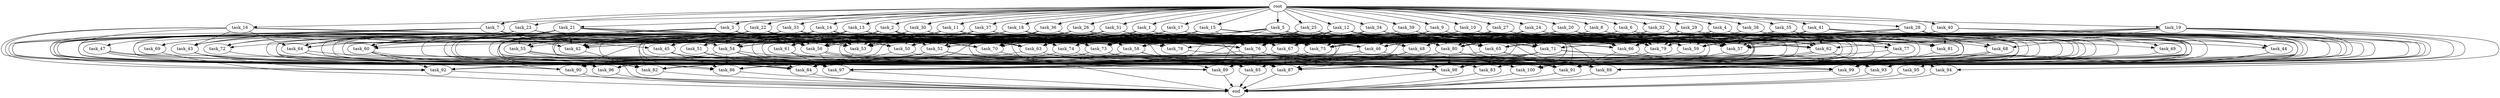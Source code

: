 digraph G {
  task_15 [size="4.897623e+11"];
  task_77 [size="4.621146e+11"];
  task_62 [size="5.679474e+11"];
  task_59 [size="6.602522e+11"];
  task_20 [size="1.311567e+11"];
  task_17 [size="4.278751e+11"];
  task_89 [size="3.451147e+11"];
  task_24 [size="1.450290e+11"];
  task_92 [size="9.554090e+10"];
  task_85 [size="9.668966e+11"];
  task_23 [size="1.381755e+10"];
  task_73 [size="8.057911e+11"];
  task_63 [size="9.380563e+11"];
  task_45 [size="8.883376e+10"];
  task_11 [size="5.954043e+11"];
  task_13 [size="6.374617e+11"];
  task_54 [size="9.290839e+11"];
  task_58 [size="9.110028e+11"];
  task_55 [size="8.577230e+11"];
  task_60 [size="4.272398e+11"];
  task_61 [size="8.511575e+11"];
  task_56 [size="4.531990e+11"];
  task_16 [size="5.234133e+11"];
  task_30 [size="3.353413e+11"];
  task_76 [size="6.852792e+11"];
  task_74 [size="6.239472e+11"];
  task_47 [size="9.079142e+11"];
  task_81 [size="2.744793e+11"];
  task_34 [size="1.912600e+11"];
  task_25 [size="2.847752e+11"];
  task_44 [size="3.099830e+11"];
  task_67 [size="9.095409e+11"];
  task_29 [size="7.390978e+11"];
  end [size="0.000000e+00"];
  task_66 [size="7.206588e+10"];
  task_2 [size="3.535552e+11"];
  task_4 [size="8.339406e+11"];
  task_86 [size="4.744298e+11"];
  task_64 [size="4.629610e+11"];
  task_36 [size="7.300439e+10"];
  task_71 [size="9.087668e+11"];
  task_94 [size="3.068493e+11"];
  task_95 [size="6.006786e+11"];
  task_96 [size="8.234317e+11"];
  task_48 [size="1.473547e+11"];
  task_53 [size="8.644139e+11"];
  task_5 [size="3.316794e+11"];
  task_79 [size="5.993077e+11"];
  task_52 [size="8.828566e+11"];
  task_31 [size="2.034697e+11"];
  task_1 [size="8.027062e+11"];
  task_82 [size="3.532193e+11"];
  task_19 [size="6.649188e+11"];
  task_40 [size="4.765078e+10"];
  task_57 [size="4.677565e+11"];
  task_83 [size="4.977495e+11"];
  task_6 [size="7.944406e+11"];
  task_80 [size="7.380212e+11"];
  task_22 [size="6.340804e+11"];
  task_99 [size="9.316859e+11"];
  task_100 [size="4.191719e+11"];
  task_84 [size="2.048861e+11"];
  task_90 [size="1.973967e+11"];
  task_49 [size="4.888160e+11"];
  task_3 [size="4.528049e+11"];
  task_14 [size="6.765818e+11"];
  task_18 [size="1.731842e+11"];
  task_42 [size="6.015021e+11"];
  task_10 [size="3.724874e+11"];
  task_70 [size="1.105516e+11"];
  task_78 [size="1.386003e+11"];
  task_50 [size="5.586964e+11"];
  task_21 [size="9.237272e+11"];
  task_32 [size="5.411691e+11"];
  task_51 [size="6.167621e+11"];
  task_46 [size="9.434281e+11"];
  task_12 [size="4.711072e+11"];
  task_9 [size="4.006256e+11"];
  task_93 [size="3.817787e+11"];
  task_43 [size="1.859530e+11"];
  task_26 [size="4.979976e+11"];
  task_41 [size="5.558806e+11"];
  task_27 [size="6.661228e+10"];
  task_68 [size="7.952608e+11"];
  task_65 [size="3.210986e+11"];
  task_39 [size="1.381734e+11"];
  task_38 [size="8.860302e+10"];
  task_72 [size="3.703101e+11"];
  task_98 [size="6.377652e+11"];
  task_28 [size="9.015887e+11"];
  task_69 [size="2.181715e+11"];
  task_88 [size="4.181621e+10"];
  task_91 [size="5.137097e+11"];
  task_8 [size="7.776751e+10"];
  task_75 [size="6.850525e+10"];
  task_33 [size="3.085463e+11"];
  root [size="0.000000e+00"];
  task_7 [size="1.530158e+11"];
  task_87 [size="4.331372e+10"];
  task_35 [size="8.280006e+11"];
  task_97 [size="6.407663e+11"];
  task_37 [size="9.685029e+11"];

  task_15 -> task_45 [size="1.269054e+07"];
  task_15 -> task_71 [size="8.261516e+07"];
  task_15 -> task_87 [size="2.406318e+06"];
  task_15 -> task_54 [size="5.806774e+07"];
  task_15 -> task_58 [size="3.036676e+08"];
  task_15 -> task_59 [size="5.078863e+07"];
  task_15 -> task_50 [size="5.586964e+07"];
  task_15 -> task_44 [size="7.749576e+07"];
  task_15 -> task_63 [size="7.215817e+07"];
  task_15 -> task_65 [size="1.689993e+07"];
  task_15 -> task_70 [size="1.005014e+07"];
  task_15 -> task_73 [size="8.057911e+07"];
  task_15 -> task_74 [size="1.039912e+08"];
  task_15 -> task_76 [size="6.229811e+07"];
  task_77 -> task_99 [size="7.166814e+07"];
  task_77 -> task_87 [size="2.406318e+06"];
  task_62 -> task_85 [size="1.074330e+08"];
  task_62 -> task_93 [size="2.386117e+07"];
  task_62 -> task_87 [size="2.406318e+06"];
  task_62 -> task_84 [size="1.280538e+07"];
  task_59 -> task_98 [size="5.314710e+07"];
  task_20 -> task_93 [size="2.386117e+07"];
  task_20 -> task_67 [size="1.010601e+08"];
  task_20 -> task_77 [size="9.242292e+07"];
  task_20 -> task_60 [size="7.120663e+07"];
  task_20 -> task_55 [size="2.144308e+08"];
  task_20 -> task_88 [size="2.090811e+06"];
  task_20 -> task_56 [size="2.665876e+07"];
  task_20 -> task_80 [size="5.677086e+07"];
  task_20 -> task_66 [size="4.239170e+06"];
  task_20 -> task_84 [size="1.280538e+07"];
  task_20 -> task_96 [size="1.176331e+08"];
  task_20 -> task_46 [size="5.549577e+07"];
  task_20 -> task_85 [size="1.074330e+08"];
  task_17 -> task_64 [size="6.613729e+07"];
  task_17 -> task_53 [size="4.322070e+07"];
  task_17 -> task_56 [size="2.665876e+07"];
  task_17 -> task_77 [size="9.242292e+07"];
  task_17 -> task_62 [size="5.679474e+07"];
  task_17 -> task_66 [size="4.239170e+06"];
  task_17 -> task_78 [size="3.465009e+07"];
  task_17 -> task_82 [size="2.207621e+07"];
  task_17 -> task_63 [size="7.215817e+07"];
  task_17 -> task_65 [size="1.689993e+07"];
  task_17 -> task_74 [size="1.039912e+08"];
  task_89 -> end [size="1.000000e-12"];
  task_24 -> task_75 [size="4.281578e+06"];
  task_24 -> task_53 [size="4.322070e+07"];
  task_24 -> task_71 [size="8.261516e+07"];
  task_24 -> task_88 [size="2.090811e+06"];
  task_24 -> task_82 [size="2.207621e+07"];
  task_24 -> task_56 [size="2.665876e+07"];
  task_24 -> task_57 [size="2.338783e+07"];
  task_24 -> task_79 [size="3.329487e+07"];
  task_24 -> task_83 [size="7.110708e+07"];
  task_24 -> task_80 [size="5.677086e+07"];
  task_92 -> end [size="1.000000e-12"];
  task_85 -> end [size="1.000000e-12"];
  task_23 -> task_64 [size="6.613729e+07"];
  task_23 -> task_75 [size="4.281578e+06"];
  task_23 -> task_53 [size="4.322070e+07"];
  task_23 -> task_82 [size="2.207621e+07"];
  task_23 -> task_60 [size="7.120663e+07"];
  task_23 -> task_55 [size="2.144308e+08"];
  task_23 -> task_72 [size="1.234367e+08"];
  task_23 -> task_79 [size="3.329487e+07"];
  task_23 -> task_43 [size="3.719059e+07"];
  task_23 -> task_47 [size="9.079142e+08"];
  task_73 -> task_88 [size="2.090811e+06"];
  task_73 -> task_94 [size="1.534246e+08"];
  task_73 -> task_86 [size="3.953582e+07"];
  task_73 -> task_90 [size="2.467459e+07"];
  task_63 -> task_87 [size="2.406318e+06"];
  task_63 -> task_84 [size="1.280538e+07"];
  task_63 -> task_88 [size="2.090811e+06"];
  task_45 -> task_93 [size="2.386117e+07"];
  task_45 -> task_87 [size="2.406318e+06"];
  task_45 -> task_86 [size="3.953582e+07"];
  task_45 -> task_98 [size="5.314710e+07"];
  task_11 -> task_78 [size="3.465009e+07"];
  task_11 -> task_42 [size="5.468201e+07"];
  task_11 -> task_96 [size="1.176331e+08"];
  task_11 -> task_83 [size="7.110708e+07"];
  task_11 -> task_63 [size="7.215817e+07"];
  task_11 -> task_75 [size="4.281578e+06"];
  task_11 -> task_53 [size="4.322070e+07"];
  task_11 -> task_66 [size="4.239170e+06"];
  task_11 -> task_51 [size="1.541905e+08"];
  task_11 -> task_79 [size="3.329487e+07"];
  task_11 -> task_52 [size="1.103571e+08"];
  task_11 -> task_74 [size="1.039912e+08"];
  task_13 -> task_64 [size="6.613729e+07"];
  task_13 -> task_81 [size="3.049770e+07"];
  task_13 -> task_67 [size="1.010601e+08"];
  task_13 -> task_54 [size="5.806774e+07"];
  task_13 -> task_60 [size="7.120663e+07"];
  task_13 -> task_59 [size="5.078863e+07"];
  task_13 -> task_70 [size="1.005014e+07"];
  task_13 -> task_79 [size="3.329487e+07"];
  task_13 -> task_87 [size="2.406318e+06"];
  task_13 -> task_61 [size="1.215939e+08"];
  task_13 -> task_53 [size="4.322070e+07"];
  task_13 -> task_66 [size="4.239170e+06"];
  task_13 -> task_84 [size="1.280538e+07"];
  task_13 -> task_90 [size="2.467459e+07"];
  task_13 -> task_98 [size="5.314710e+07"];
  task_13 -> task_65 [size="1.689993e+07"];
  task_13 -> task_97 [size="3.559813e+07"];
  task_54 -> task_88 [size="2.090811e+06"];
  task_54 -> task_97 [size="3.559813e+07"];
  task_54 -> task_84 [size="1.280538e+07"];
  task_54 -> task_86 [size="3.953582e+07"];
  task_54 -> task_90 [size="2.467459e+07"];
  task_58 -> task_82 [size="2.207621e+07"];
  task_58 -> task_87 [size="2.406318e+06"];
  task_58 -> task_84 [size="1.280538e+07"];
  task_58 -> task_89 [size="3.451147e+07"];
  task_55 -> task_91 [size="3.021822e+07"];
  task_55 -> task_93 [size="2.386117e+07"];
  task_55 -> task_100 [size="4.657465e+07"];
  task_55 -> task_97 [size="3.559813e+07"];
  task_60 -> task_92 [size="1.364870e+07"];
  task_60 -> task_87 [size="2.406318e+06"];
  task_60 -> task_84 [size="1.280538e+07"];
  task_60 -> task_96 [size="1.176331e+08"];
  task_61 -> task_100 [size="4.657465e+07"];
  task_61 -> task_97 [size="3.559813e+07"];
  task_56 -> task_88 [size="2.090811e+06"];
  task_56 -> task_100 [size="4.657465e+07"];
  task_56 -> task_97 [size="3.559813e+07"];
  task_16 -> task_64 [size="6.613729e+07"];
  task_16 -> task_92 [size="1.364870e+07"];
  task_16 -> task_82 [size="2.207621e+07"];
  task_16 -> task_54 [size="5.806774e+07"];
  task_16 -> task_43 [size="3.719059e+07"];
  task_16 -> task_65 [size="1.689993e+07"];
  task_16 -> task_97 [size="3.559813e+07"];
  task_30 -> task_53 [size="4.322070e+07"];
  task_30 -> task_66 [size="4.239170e+06"];
  task_30 -> task_60 [size="7.120663e+07"];
  task_30 -> task_52 [size="1.103571e+08"];
  task_30 -> task_50 [size="5.586964e+07"];
  task_30 -> task_63 [size="7.215817e+07"];
  task_76 -> task_85 [size="1.074330e+08"];
  task_76 -> task_98 [size="5.314710e+07"];
  task_76 -> task_84 [size="1.280538e+07"];
  task_76 -> task_88 [size="2.090811e+06"];
  task_74 -> task_85 [size="1.074330e+08"];
  task_74 -> task_82 [size="2.207621e+07"];
  task_47 -> task_89 [size="3.451147e+07"];
  task_47 -> task_98 [size="5.314710e+07"];
  task_47 -> task_86 [size="3.953582e+07"];
  task_47 -> task_84 [size="1.280538e+07"];
  task_81 -> task_99 [size="7.166814e+07"];
  task_34 -> task_45 [size="1.269054e+07"];
  task_34 -> task_66 [size="4.239170e+06"];
  task_34 -> task_81 [size="3.049770e+07"];
  task_34 -> task_87 [size="2.406318e+06"];
  task_34 -> task_62 [size="5.679474e+07"];
  task_34 -> task_59 [size="5.078863e+07"];
  task_34 -> task_70 [size="1.005014e+07"];
  task_34 -> task_57 [size="2.338783e+07"];
  task_34 -> task_75 [size="4.281578e+06"];
  task_34 -> task_82 [size="2.207621e+07"];
  task_34 -> task_56 [size="2.665876e+07"];
  task_34 -> task_91 [size="3.021822e+07"];
  task_34 -> task_46 [size="5.549577e+07"];
  task_34 -> task_73 [size="8.057911e+07"];
  task_34 -> task_63 [size="7.215817e+07"];
  task_34 -> task_65 [size="1.689993e+07"];
  task_25 -> task_75 [size="4.281578e+06"];
  task_25 -> task_65 [size="1.689993e+07"];
  task_25 -> task_76 [size="6.229811e+07"];
  task_25 -> task_88 [size="2.090811e+06"];
  task_25 -> task_52 [size="1.103571e+08"];
  task_25 -> task_57 [size="2.338783e+07"];
  task_25 -> task_79 [size="3.329487e+07"];
  task_25 -> task_89 [size="3.451147e+07"];
  task_25 -> task_74 [size="1.039912e+08"];
  task_25 -> task_86 [size="3.953582e+07"];
  task_25 -> task_80 [size="5.677086e+07"];
  task_44 -> task_95 [size="6.006786e+08"];
  task_44 -> task_93 [size="2.386117e+07"];
  task_44 -> task_99 [size="7.166814e+07"];
  task_44 -> task_87 [size="2.406318e+06"];
  task_67 -> task_91 [size="3.021822e+07"];
  task_67 -> task_87 [size="2.406318e+06"];
  task_67 -> task_97 [size="3.559813e+07"];
  task_29 -> task_81 [size="3.049770e+07"];
  task_29 -> task_57 [size="2.338783e+07"];
  task_29 -> task_54 [size="5.806774e+07"];
  task_29 -> task_62 [size="5.679474e+07"];
  task_29 -> task_59 [size="5.078863e+07"];
  task_29 -> task_70 [size="1.005014e+07"];
  task_29 -> task_44 [size="7.749576e+07"];
  task_29 -> task_93 [size="2.386117e+07"];
  task_29 -> task_66 [size="4.239170e+06"];
  task_29 -> task_79 [size="3.329487e+07"];
  task_29 -> task_52 [size="1.103571e+08"];
  task_29 -> task_88 [size="2.090811e+06"];
  task_29 -> task_63 [size="7.215817e+07"];
  task_29 -> task_76 [size="6.229811e+07"];
  task_66 -> task_91 [size="3.021822e+07"];
  task_66 -> task_93 [size="2.386117e+07"];
  task_2 -> task_73 [size="8.057911e+07"];
  task_2 -> task_42 [size="5.468201e+07"];
  task_2 -> task_54 [size="5.806774e+07"];
  task_2 -> task_55 [size="2.144308e+08"];
  task_2 -> task_61 [size="1.215939e+08"];
  task_2 -> task_89 [size="3.451147e+07"];
  task_2 -> task_52 [size="1.103571e+08"];
  task_2 -> task_75 [size="4.281578e+06"];
  task_2 -> task_53 [size="4.322070e+07"];
  task_2 -> task_56 [size="2.665876e+07"];
  task_2 -> task_79 [size="3.329487e+07"];
  task_2 -> task_46 [size="5.549577e+07"];
  task_2 -> task_70 [size="1.005014e+07"];
  task_2 -> task_76 [size="6.229811e+07"];
  task_4 -> task_75 [size="4.281578e+06"];
  task_4 -> task_65 [size="1.689993e+07"];
  task_4 -> task_66 [size="4.239170e+06"];
  task_4 -> task_85 [size="1.074330e+08"];
  task_4 -> task_59 [size="5.078863e+07"];
  task_4 -> task_91 [size="3.021822e+07"];
  task_86 -> end [size="1.000000e-12"];
  task_64 -> task_91 [size="3.021822e+07"];
  task_64 -> task_84 [size="1.280538e+07"];
  task_64 -> task_86 [size="3.953582e+07"];
  task_36 -> task_50 [size="5.586964e+07"];
  task_36 -> task_71 [size="8.261516e+07"];
  task_36 -> task_42 [size="5.468201e+07"];
  task_36 -> task_70 [size="1.005014e+07"];
  task_36 -> task_57 [size="2.338783e+07"];
  task_36 -> task_93 [size="2.386117e+07"];
  task_36 -> task_61 [size="1.215939e+08"];
  task_36 -> task_75 [size="4.281578e+06"];
  task_36 -> task_53 [size="4.322070e+07"];
  task_36 -> task_56 [size="2.665876e+07"];
  task_36 -> task_67 [size="1.010601e+08"];
  task_36 -> task_90 [size="2.467459e+07"];
  task_36 -> task_52 [size="1.103571e+08"];
  task_36 -> task_66 [size="4.239170e+06"];
  task_71 -> task_85 [size="1.074330e+08"];
  task_71 -> task_93 [size="2.386117e+07"];
  task_71 -> task_99 [size="7.166814e+07"];
  task_71 -> task_98 [size="5.314710e+07"];
  task_71 -> task_97 [size="3.559813e+07"];
  task_94 -> end [size="1.000000e-12"];
  task_95 -> end [size="1.000000e-12"];
  task_96 -> end [size="1.000000e-12"];
  task_48 -> task_87 [size="2.406318e+06"];
  task_48 -> task_86 [size="3.953582e+07"];
  task_48 -> task_89 [size="3.451147e+07"];
  task_53 -> task_97 [size="3.559813e+07"];
  task_5 -> task_54 [size="5.806774e+07"];
  task_5 -> task_88 [size="2.090811e+06"];
  task_5 -> task_59 [size="5.078863e+07"];
  task_5 -> task_89 [size="3.451147e+07"];
  task_5 -> task_75 [size="4.281578e+06"];
  task_5 -> task_65 [size="1.689993e+07"];
  task_5 -> task_66 [size="4.239170e+06"];
  task_5 -> task_67 [size="1.010601e+08"];
  task_5 -> task_46 [size="5.549577e+07"];
  task_5 -> task_73 [size="8.057911e+07"];
  task_5 -> task_53 [size="4.322070e+07"];
  task_5 -> task_86 [size="3.953582e+07"];
  task_79 -> task_98 [size="5.314710e+07"];
  task_52 -> task_92 [size="1.364870e+07"];
  task_52 -> task_93 [size="2.386117e+07"];
  task_52 -> task_84 [size="1.280538e+07"];
  task_52 -> task_89 [size="3.451147e+07"];
  task_31 -> task_50 [size="5.586964e+07"];
  task_31 -> task_54 [size="5.806774e+07"];
  task_31 -> task_59 [size="5.078863e+07"];
  task_31 -> task_70 [size="1.005014e+07"];
  task_31 -> task_57 [size="2.338783e+07"];
  task_31 -> task_78 [size="3.465009e+07"];
  task_31 -> task_80 [size="5.677086e+07"];
  task_31 -> task_75 [size="4.281578e+06"];
  task_31 -> task_53 [size="4.322070e+07"];
  task_31 -> task_66 [size="4.239170e+06"];
  task_31 -> task_51 [size="1.541905e+08"];
  task_31 -> task_96 [size="1.176331e+08"];
  task_31 -> task_52 [size="1.103571e+08"];
  task_31 -> task_85 [size="1.074330e+08"];
  task_31 -> task_63 [size="7.215817e+07"];
  task_1 -> task_71 [size="8.261516e+07"];
  task_1 -> task_54 [size="5.806774e+07"];
  task_1 -> task_75 [size="4.281578e+06"];
  task_1 -> task_61 [size="1.215939e+08"];
  task_1 -> task_99 [size="7.166814e+07"];
  task_1 -> task_56 [size="2.665876e+07"];
  task_1 -> task_79 [size="3.329487e+07"];
  task_1 -> task_46 [size="5.549577e+07"];
  task_1 -> task_73 [size="8.057911e+07"];
  task_1 -> task_53 [size="4.322070e+07"];
  task_1 -> task_63 [size="7.215817e+07"];
  task_1 -> task_65 [size="1.689993e+07"];
  task_82 -> end [size="1.000000e-12"];
  task_19 -> task_94 [size="1.534246e+08"];
  task_19 -> task_68 [size="1.988152e+08"];
  task_19 -> task_65 [size="1.689993e+07"];
  task_19 -> task_84 [size="1.280538e+07"];
  task_19 -> task_62 [size="5.679474e+07"];
  task_19 -> task_46 [size="5.549577e+07"];
  task_19 -> task_91 [size="3.021822e+07"];
  task_19 -> task_57 [size="2.338783e+07"];
  task_19 -> task_88 [size="2.090811e+06"];
  task_19 -> task_93 [size="2.386117e+07"];
  task_19 -> task_97 [size="3.559813e+07"];
  task_40 -> task_81 [size="3.049770e+07"];
  task_40 -> task_71 [size="8.261516e+07"];
  task_40 -> task_59 [size="5.078863e+07"];
  task_40 -> task_91 [size="3.021822e+07"];
  task_40 -> task_57 [size="2.338783e+07"];
  task_40 -> task_93 [size="2.386117e+07"];
  task_40 -> task_86 [size="3.953582e+07"];
  task_57 -> task_91 [size="3.021822e+07"];
  task_83 -> end [size="1.000000e-12"];
  task_6 -> task_81 [size="3.049770e+07"];
  task_6 -> task_77 [size="9.242292e+07"];
  task_6 -> task_54 [size="5.806774e+07"];
  task_6 -> task_57 [size="2.338783e+07"];
  task_6 -> task_68 [size="1.988152e+08"];
  task_6 -> task_89 [size="3.451147e+07"];
  task_6 -> task_75 [size="4.281578e+06"];
  task_6 -> task_99 [size="7.166814e+07"];
  task_6 -> task_66 [size="4.239170e+06"];
  task_6 -> task_79 [size="3.329487e+07"];
  task_6 -> task_52 [size="1.103571e+08"];
  task_6 -> task_53 [size="4.322070e+07"];
  task_80 -> task_91 [size="3.021822e+07"];
  task_80 -> task_99 [size="7.166814e+07"];
  task_80 -> task_98 [size="5.314710e+07"];
  task_80 -> task_96 [size="1.176331e+08"];
  task_22 -> task_45 [size="1.269054e+07"];
  task_22 -> task_64 [size="6.613729e+07"];
  task_22 -> task_82 [size="2.207621e+07"];
  task_22 -> task_71 [size="8.261516e+07"];
  task_22 -> task_42 [size="5.468201e+07"];
  task_22 -> task_59 [size="5.078863e+07"];
  task_22 -> task_57 [size="2.338783e+07"];
  task_22 -> task_43 [size="3.719059e+07"];
  task_22 -> task_65 [size="1.689993e+07"];
  task_22 -> task_56 [size="2.665876e+07"];
  task_22 -> task_72 [size="1.234367e+08"];
  task_22 -> task_63 [size="7.215817e+07"];
  task_22 -> task_86 [size="3.953582e+07"];
  task_22 -> task_97 [size="3.559813e+07"];
  task_99 -> end [size="1.000000e-12"];
  task_100 -> end [size="1.000000e-12"];
  task_84 -> end [size="1.000000e-12"];
  task_90 -> end [size="1.000000e-12"];
  task_49 -> task_88 [size="2.090811e+06"];
  task_3 -> task_82 [size="2.207621e+07"];
  task_3 -> task_54 [size="5.806774e+07"];
  task_3 -> task_50 [size="5.586964e+07"];
  task_3 -> task_75 [size="4.281578e+06"];
  task_3 -> task_80 [size="5.677086e+07"];
  task_3 -> task_69 [size="1.090858e+08"];
  task_3 -> task_92 [size="1.364870e+07"];
  task_3 -> task_65 [size="1.689993e+07"];
  task_3 -> task_56 [size="2.665876e+07"];
  task_3 -> task_55 [size="2.144308e+08"];
  task_3 -> task_96 [size="1.176331e+08"];
  task_3 -> task_46 [size="5.549577e+07"];
  task_3 -> task_63 [size="7.215817e+07"];
  task_14 -> task_45 [size="1.269054e+07"];
  task_14 -> task_82 [size="2.207621e+07"];
  task_14 -> task_54 [size="5.806774e+07"];
  task_14 -> task_50 [size="5.586964e+07"];
  task_14 -> task_43 [size="3.719059e+07"];
  task_14 -> task_80 [size="5.677086e+07"];
  task_14 -> task_53 [size="4.322070e+07"];
  task_14 -> task_56 [size="2.665876e+07"];
  task_14 -> task_51 [size="1.541905e+08"];
  task_14 -> task_46 [size="5.549577e+07"];
  task_14 -> task_73 [size="8.057911e+07"];
  task_14 -> task_76 [size="6.229811e+07"];
  task_14 -> task_63 [size="7.215817e+07"];
  task_14 -> task_65 [size="1.689993e+07"];
  task_14 -> task_97 [size="3.559813e+07"];
  task_18 -> task_81 [size="3.049770e+07"];
  task_18 -> task_82 [size="2.207621e+07"];
  task_18 -> task_42 [size="5.468201e+07"];
  task_18 -> task_54 [size="5.806774e+07"];
  task_18 -> task_60 [size="7.120663e+07"];
  task_18 -> task_91 [size="3.021822e+07"];
  task_18 -> task_57 [size="2.338783e+07"];
  task_18 -> task_48 [size="4.911825e+07"];
  task_18 -> task_65 [size="1.689993e+07"];
  task_18 -> task_56 [size="2.665876e+07"];
  task_18 -> task_84 [size="1.280538e+07"];
  task_18 -> task_67 [size="1.010601e+08"];
  task_18 -> task_73 [size="8.057911e+07"];
  task_18 -> task_76 [size="6.229811e+07"];
  task_42 -> end [size="1.000000e-12"];
  task_10 -> task_75 [size="4.281578e+06"];
  task_10 -> task_99 [size="7.166814e+07"];
  task_10 -> task_66 [size="4.239170e+06"];
  task_10 -> task_79 [size="3.329487e+07"];
  task_10 -> task_53 [size="4.322070e+07"];
  task_10 -> task_49 [size="2.444080e+08"];
  task_10 -> task_63 [size="7.215817e+07"];
  task_10 -> task_76 [size="6.229811e+07"];
  task_70 -> end [size="1.000000e-12"];
  task_78 -> task_91 [size="3.021822e+07"];
  task_50 -> task_93 [size="2.386117e+07"];
  task_50 -> task_84 [size="1.280538e+07"];
  task_21 -> task_64 [size="6.613729e+07"];
  task_21 -> task_82 [size="2.207621e+07"];
  task_21 -> task_42 [size="5.468201e+07"];
  task_21 -> task_54 [size="5.806774e+07"];
  task_21 -> task_88 [size="2.090811e+06"];
  task_21 -> task_57 [size="2.338783e+07"];
  task_21 -> task_43 [size="3.719059e+07"];
  task_21 -> task_80 [size="5.677086e+07"];
  task_21 -> task_99 [size="7.166814e+07"];
  task_21 -> task_56 [size="2.665876e+07"];
  task_21 -> task_90 [size="2.467459e+07"];
  task_21 -> task_53 [size="4.322070e+07"];
  task_21 -> task_97 [size="3.559813e+07"];
  task_32 -> task_93 [size="2.386117e+07"];
  task_32 -> task_50 [size="5.586964e+07"];
  task_32 -> task_83 [size="7.110708e+07"];
  task_32 -> task_68 [size="1.988152e+08"];
  task_32 -> task_100 [size="4.657465e+07"];
  task_32 -> task_80 [size="5.677086e+07"];
  task_32 -> task_75 [size="4.281578e+06"];
  task_32 -> task_53 [size="4.322070e+07"];
  task_32 -> task_79 [size="3.329487e+07"];
  task_32 -> task_46 [size="5.549577e+07"];
  task_32 -> task_73 [size="8.057911e+07"];
  task_32 -> task_91 [size="3.021822e+07"];
  task_32 -> task_65 [size="1.689993e+07"];
  task_51 -> task_84 [size="1.280538e+07"];
  task_51 -> task_100 [size="4.657465e+07"];
  task_46 -> task_92 [size="1.364870e+07"];
  task_46 -> task_87 [size="2.406318e+06"];
  task_46 -> task_98 [size="5.314710e+07"];
  task_12 -> task_71 [size="8.261516e+07"];
  task_12 -> task_42 [size="5.468201e+07"];
  task_12 -> task_58 [size="3.036676e+08"];
  task_12 -> task_59 [size="5.078863e+07"];
  task_12 -> task_91 [size="3.021822e+07"];
  task_12 -> task_100 [size="4.657465e+07"];
  task_12 -> task_80 [size="5.677086e+07"];
  task_12 -> task_48 [size="4.911825e+07"];
  task_12 -> task_53 [size="4.322070e+07"];
  task_12 -> task_66 [size="4.239170e+06"];
  task_12 -> task_67 [size="1.010601e+08"];
  task_12 -> task_79 [size="3.329487e+07"];
  task_12 -> task_76 [size="6.229811e+07"];
  task_12 -> task_65 [size="1.689993e+07"];
  task_12 -> task_97 [size="3.559813e+07"];
  task_9 -> task_75 [size="4.281578e+06"];
  task_9 -> task_81 [size="3.049770e+07"];
  task_9 -> task_79 [size="3.329487e+07"];
  task_9 -> task_50 [size="5.586964e+07"];
  task_9 -> task_57 [size="2.338783e+07"];
  task_9 -> task_63 [size="7.215817e+07"];
  task_9 -> task_61 [size="1.215939e+08"];
  task_9 -> task_100 [size="4.657465e+07"];
  task_9 -> task_80 [size="5.677086e+07"];
  task_93 -> end [size="1.000000e-12"];
  task_43 -> task_91 [size="3.021822e+07"];
  task_43 -> task_92 [size="1.364870e+07"];
  task_43 -> task_87 [size="2.406318e+06"];
  task_43 -> task_97 [size="3.559813e+07"];
  task_26 -> task_45 [size="1.269054e+07"];
  task_26 -> task_71 [size="8.261516e+07"];
  task_26 -> task_54 [size="5.806774e+07"];
  task_26 -> task_77 [size="9.242292e+07"];
  task_26 -> task_58 [size="3.036676e+08"];
  task_26 -> task_70 [size="1.005014e+07"];
  task_26 -> task_62 [size="5.679474e+07"];
  task_26 -> task_61 [size="1.215939e+08"];
  task_26 -> task_53 [size="4.322070e+07"];
  task_26 -> task_51 [size="1.541905e+08"];
  task_26 -> task_79 [size="3.329487e+07"];
  task_26 -> task_46 [size="5.549577e+07"];
  task_26 -> task_90 [size="2.467459e+07"];
  task_26 -> task_76 [size="6.229811e+07"];
  task_41 -> task_81 [size="3.049770e+07"];
  task_41 -> task_71 [size="8.261516e+07"];
  task_41 -> task_88 [size="2.090811e+06"];
  task_41 -> task_59 [size="5.078863e+07"];
  task_41 -> task_50 [size="5.586964e+07"];
  task_41 -> task_44 [size="7.749576e+07"];
  task_41 -> task_62 [size="5.679474e+07"];
  task_41 -> task_99 [size="7.166814e+07"];
  task_41 -> task_79 [size="3.329487e+07"];
  task_41 -> task_72 [size="1.234367e+08"];
  task_41 -> task_91 [size="3.021822e+07"];
  task_41 -> task_57 [size="2.338783e+07"];
  task_41 -> task_65 [size="1.689993e+07"];
  task_41 -> task_97 [size="3.559813e+07"];
  task_27 -> task_48 [size="4.911825e+07"];
  task_27 -> task_66 [size="4.239170e+06"];
  task_27 -> task_67 [size="1.010601e+08"];
  task_27 -> task_42 [size="5.468201e+07"];
  task_27 -> task_62 [size="5.679474e+07"];
  task_27 -> task_59 [size="5.078863e+07"];
  task_27 -> task_57 [size="2.338783e+07"];
  task_27 -> task_79 [size="3.329487e+07"];
  task_27 -> task_98 [size="5.314710e+07"];
  task_27 -> task_80 [size="5.677086e+07"];
  task_68 -> task_99 [size="7.166814e+07"];
  task_68 -> task_83 [size="7.110708e+07"];
  task_68 -> task_98 [size="5.314710e+07"];
  task_68 -> task_90 [size="2.467459e+07"];
  task_65 -> task_91 [size="3.021822e+07"];
  task_65 -> task_88 [size="2.090811e+06"];
  task_65 -> task_83 [size="7.110708e+07"];
  task_65 -> task_89 [size="3.451147e+07"];
  task_39 -> task_82 [size="2.207621e+07"];
  task_39 -> task_71 [size="8.261516e+07"];
  task_39 -> task_54 [size="5.806774e+07"];
  task_39 -> task_62 [size="5.679474e+07"];
  task_39 -> task_46 [size="5.549577e+07"];
  task_39 -> task_70 [size="1.005014e+07"];
  task_39 -> task_57 [size="2.338783e+07"];
  task_39 -> task_79 [size="3.329487e+07"];
  task_38 -> task_82 [size="2.207621e+07"];
  task_38 -> task_99 [size="7.166814e+07"];
  task_38 -> task_87 [size="2.406318e+06"];
  task_38 -> task_42 [size="5.468201e+07"];
  task_38 -> task_88 [size="2.090811e+06"];
  task_38 -> task_57 [size="2.338783e+07"];
  task_38 -> task_93 [size="2.386117e+07"];
  task_38 -> task_100 [size="4.657465e+07"];
  task_38 -> task_65 [size="1.689993e+07"];
  task_38 -> task_56 [size="2.665876e+07"];
  task_38 -> task_46 [size="5.549577e+07"];
  task_38 -> task_73 [size="8.057911e+07"];
  task_38 -> task_76 [size="6.229811e+07"];
  task_38 -> task_97 [size="3.559813e+07"];
  task_72 -> task_82 [size="2.207621e+07"];
  task_98 -> end [size="1.000000e-12"];
  task_28 -> task_78 [size="3.465009e+07"];
  task_28 -> task_71 [size="8.261516e+07"];
  task_28 -> task_87 [size="2.406318e+06"];
  task_28 -> task_88 [size="2.090811e+06"];
  task_28 -> task_59 [size="5.078863e+07"];
  task_28 -> task_57 [size="2.338783e+07"];
  task_28 -> task_93 [size="2.386117e+07"];
  task_28 -> task_100 [size="4.657465e+07"];
  task_28 -> task_92 [size="1.364870e+07"];
  task_28 -> task_46 [size="5.549577e+07"];
  task_28 -> task_98 [size="5.314710e+07"];
  task_28 -> task_97 [size="3.559813e+07"];
  task_69 -> end [size="1.000000e-12"];
  task_88 -> end [size="1.000000e-12"];
  task_91 -> end [size="1.000000e-12"];
  task_8 -> task_81 [size="3.049770e+07"];
  task_8 -> task_67 [size="1.010601e+08"];
  task_8 -> task_88 [size="2.090811e+06"];
  task_8 -> task_46 [size="5.549577e+07"];
  task_8 -> task_62 [size="5.679474e+07"];
  task_8 -> task_74 [size="1.039912e+08"];
  task_75 -> task_89 [size="3.451147e+07"];
  task_33 -> task_45 [size="1.269054e+07"];
  task_33 -> task_87 [size="2.406318e+06"];
  task_33 -> task_60 [size="7.120663e+07"];
  task_33 -> task_70 [size="1.005014e+07"];
  task_33 -> task_61 [size="1.215939e+08"];
  task_33 -> task_80 [size="5.677086e+07"];
  task_33 -> task_69 [size="1.090858e+08"];
  task_33 -> task_68 [size="1.988152e+08"];
  task_33 -> task_99 [size="7.166814e+07"];
  task_33 -> task_56 [size="2.665876e+07"];
  task_33 -> task_83 [size="7.110708e+07"];
  task_33 -> task_46 [size="5.549577e+07"];
  task_33 -> task_85 [size="1.074330e+08"];
  task_33 -> task_53 [size="4.322070e+07"];
  task_33 -> task_86 [size="3.953582e+07"];
  task_33 -> task_76 [size="6.229811e+07"];
  root -> task_1 [size="1.000000e-12"];
  root -> task_19 [size="1.000000e-12"];
  root -> task_39 [size="1.000000e-12"];
  root -> task_25 [size="1.000000e-12"];
  root -> task_11 [size="1.000000e-12"];
  root -> task_12 [size="1.000000e-12"];
  root -> task_9 [size="1.000000e-12"];
  root -> task_20 [size="1.000000e-12"];
  root -> task_6 [size="1.000000e-12"];
  root -> task_17 [size="1.000000e-12"];
  root -> task_26 [size="1.000000e-12"];
  root -> task_24 [size="1.000000e-12"];
  root -> task_27 [size="1.000000e-12"];
  root -> task_22 [size="1.000000e-12"];
  root -> task_7 [size="1.000000e-12"];
  root -> task_40 [size="1.000000e-12"];
  root -> task_15 [size="1.000000e-12"];
  root -> task_38 [size="1.000000e-12"];
  root -> task_23 [size="1.000000e-12"];
  root -> task_2 [size="1.000000e-12"];
  root -> task_5 [size="1.000000e-12"];
  root -> task_3 [size="1.000000e-12"];
  root -> task_28 [size="1.000000e-12"];
  root -> task_29 [size="1.000000e-12"];
  root -> task_36 [size="1.000000e-12"];
  root -> task_14 [size="1.000000e-12"];
  root -> task_18 [size="1.000000e-12"];
  root -> task_13 [size="1.000000e-12"];
  root -> task_10 [size="1.000000e-12"];
  root -> task_4 [size="1.000000e-12"];
  root -> task_8 [size="1.000000e-12"];
  root -> task_33 [size="1.000000e-12"];
  root -> task_21 [size="1.000000e-12"];
  root -> task_16 [size="1.000000e-12"];
  root -> task_34 [size="1.000000e-12"];
  root -> task_35 [size="1.000000e-12"];
  root -> task_32 [size="1.000000e-12"];
  root -> task_41 [size="1.000000e-12"];
  root -> task_31 [size="1.000000e-12"];
  root -> task_37 [size="1.000000e-12"];
  root -> task_30 [size="1.000000e-12"];
  task_7 -> task_45 [size="1.269054e+07"];
  task_7 -> task_56 [size="2.665876e+07"];
  task_7 -> task_42 [size="5.468201e+07"];
  task_7 -> task_54 [size="5.806774e+07"];
  task_7 -> task_90 [size="2.467459e+07"];
  task_7 -> task_46 [size="5.549577e+07"];
  task_7 -> task_85 [size="1.074330e+08"];
  task_7 -> task_96 [size="1.176331e+08"];
  task_7 -> task_74 [size="1.039912e+08"];
  task_7 -> task_84 [size="1.280538e+07"];
  task_87 -> end [size="1.000000e-12"];
  task_35 -> task_79 [size="3.329487e+07"];
  task_35 -> task_65 [size="1.689993e+07"];
  task_35 -> task_56 [size="2.665876e+07"];
  task_35 -> task_77 [size="9.242292e+07"];
  task_35 -> task_88 [size="2.090811e+06"];
  task_35 -> task_66 [size="4.239170e+06"];
  task_35 -> task_70 [size="1.005014e+07"];
  task_35 -> task_44 [size="7.749576e+07"];
  task_35 -> task_62 [size="5.679474e+07"];
  task_35 -> task_49 [size="2.444080e+08"];
  task_35 -> task_57 [size="2.338783e+07"];
  task_97 -> end [size="1.000000e-12"];
  task_37 -> task_64 [size="6.613729e+07"];
  task_37 -> task_82 [size="2.207621e+07"];
  task_37 -> task_87 [size="2.406318e+06"];
  task_37 -> task_42 [size="5.468201e+07"];
  task_37 -> task_88 [size="2.090811e+06"];
  task_37 -> task_50 [size="5.586964e+07"];
  task_37 -> task_57 [size="2.338783e+07"];
  task_37 -> task_56 [size="2.665876e+07"];
  task_37 -> task_80 [size="5.677086e+07"];
  task_37 -> task_53 [size="4.322070e+07"];
  task_37 -> task_66 [size="4.239170e+06"];
  task_37 -> task_67 [size="1.010601e+08"];
  task_37 -> task_83 [size="7.110708e+07"];
  task_37 -> task_46 [size="5.549577e+07"];
  task_37 -> task_73 [size="8.057911e+07"];
  task_37 -> task_86 [size="3.953582e+07"];
}
